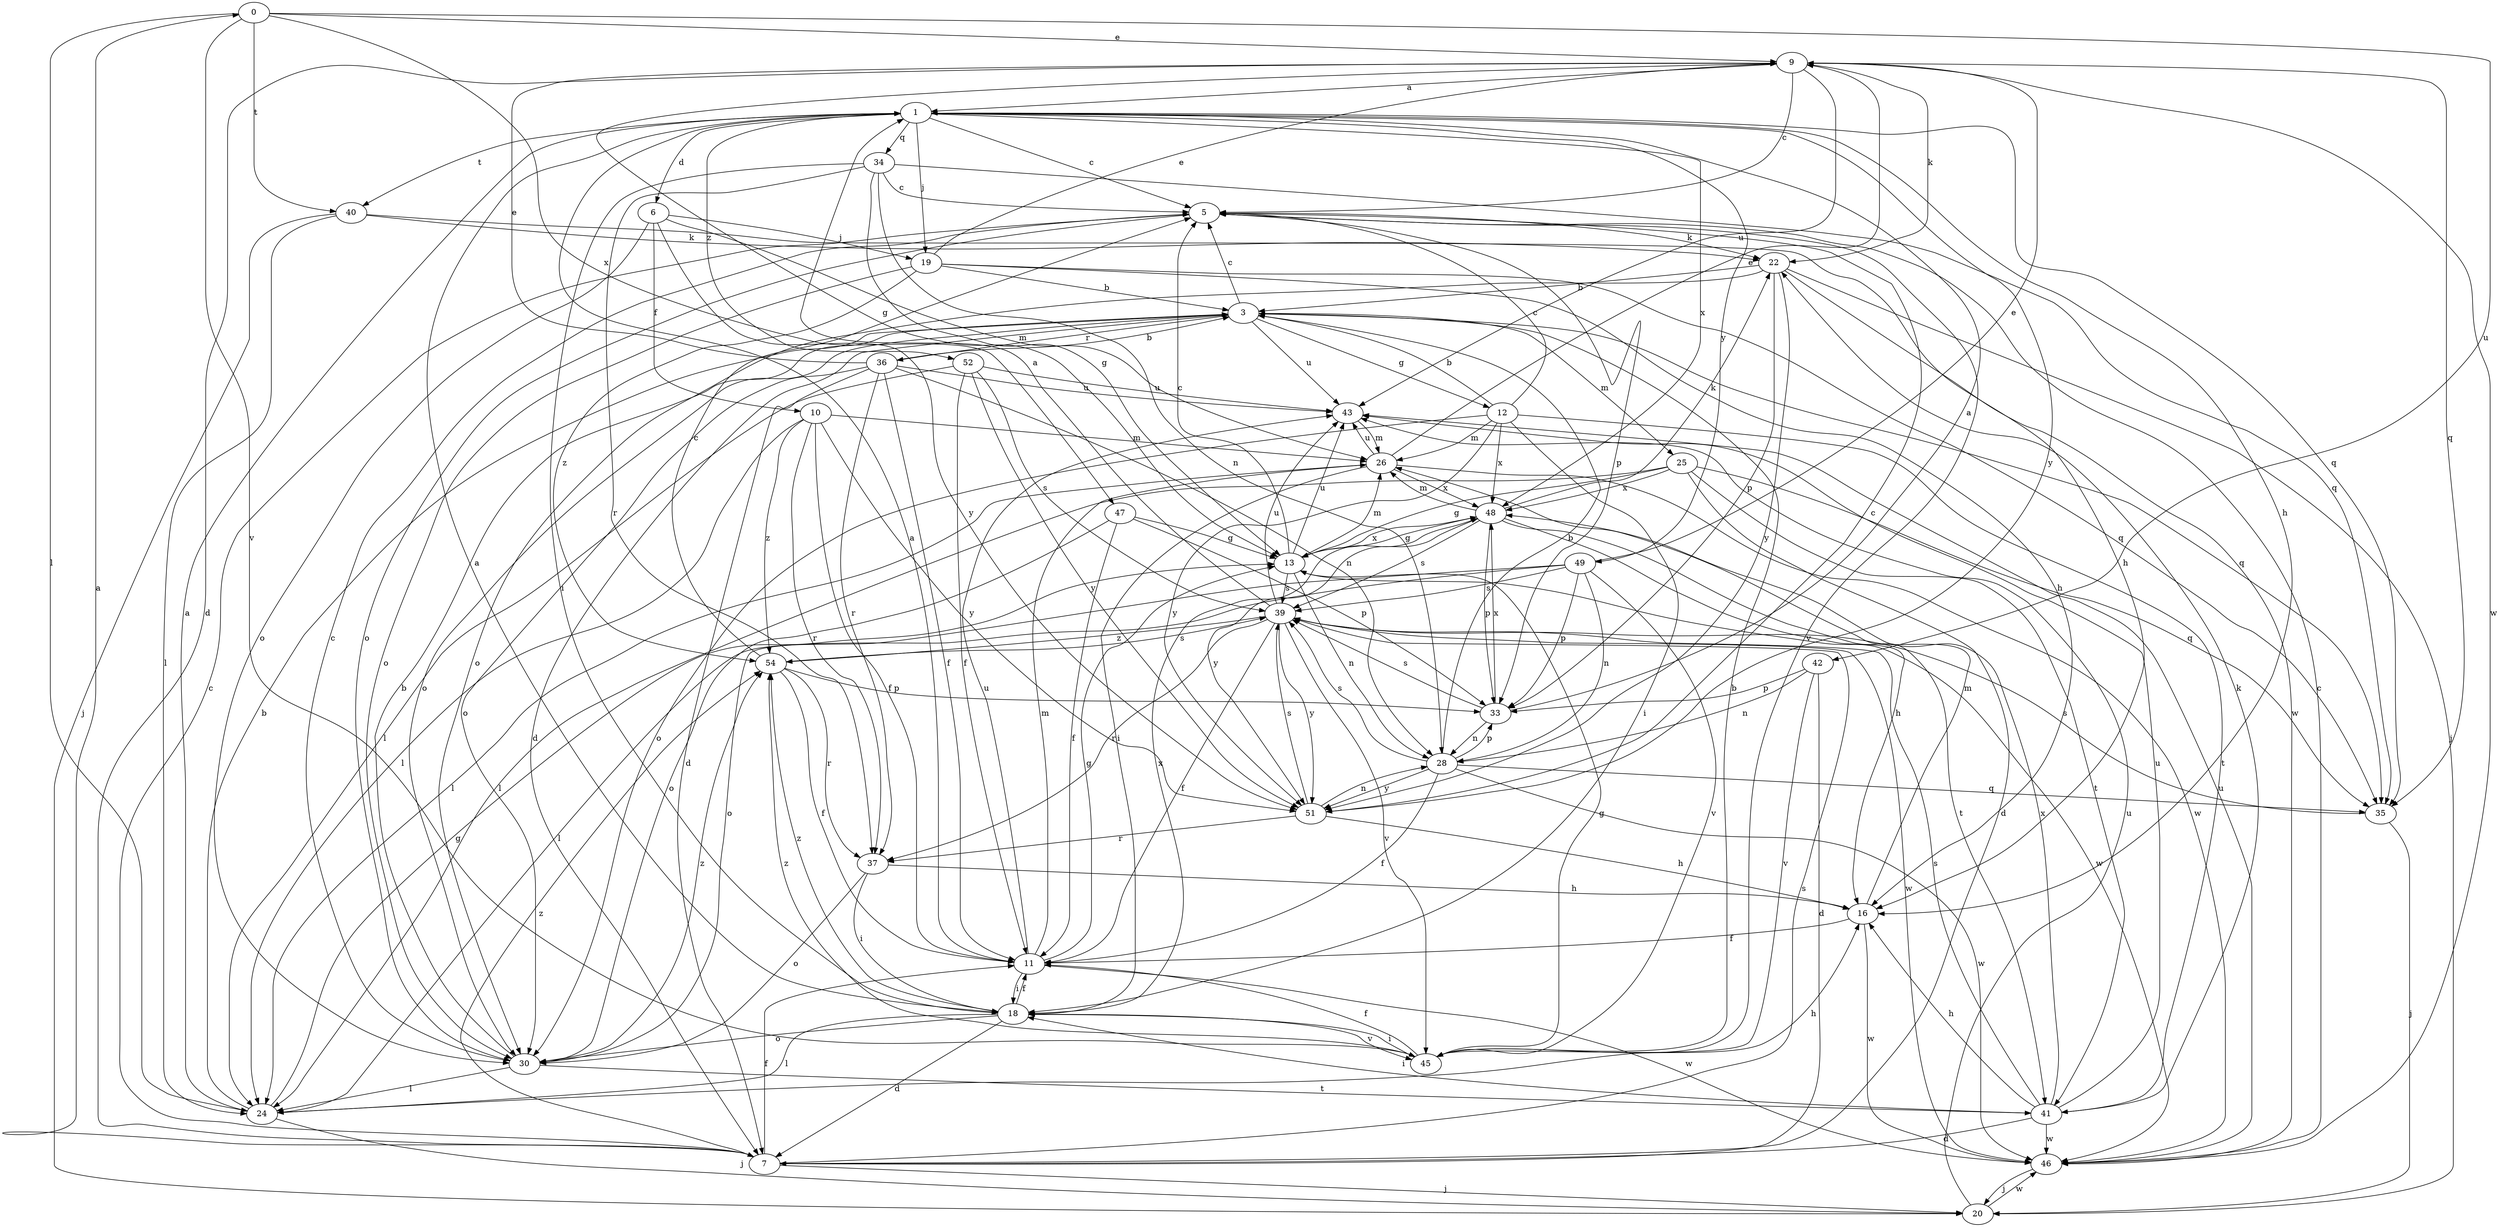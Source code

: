strict digraph  {
0;
1;
3;
5;
6;
7;
9;
10;
11;
12;
13;
16;
18;
19;
20;
22;
24;
25;
26;
28;
30;
33;
34;
35;
36;
37;
39;
40;
41;
42;
43;
45;
46;
47;
48;
49;
51;
52;
54;
0 -> 9  [label=e];
0 -> 24  [label=l];
0 -> 40  [label=t];
0 -> 42  [label=u];
0 -> 45  [label=v];
0 -> 47  [label=x];
1 -> 5  [label=c];
1 -> 6  [label=d];
1 -> 16  [label=h];
1 -> 19  [label=j];
1 -> 34  [label=q];
1 -> 35  [label=q];
1 -> 40  [label=t];
1 -> 48  [label=x];
1 -> 49  [label=y];
1 -> 51  [label=y];
1 -> 52  [label=z];
3 -> 5  [label=c];
3 -> 7  [label=d];
3 -> 12  [label=g];
3 -> 25  [label=m];
3 -> 30  [label=o];
3 -> 35  [label=q];
3 -> 36  [label=r];
3 -> 43  [label=u];
5 -> 22  [label=k];
5 -> 30  [label=o];
5 -> 33  [label=p];
5 -> 45  [label=v];
6 -> 10  [label=f];
6 -> 19  [label=j];
6 -> 26  [label=m];
6 -> 30  [label=o];
6 -> 51  [label=y];
7 -> 0  [label=a];
7 -> 5  [label=c];
7 -> 11  [label=f];
7 -> 20  [label=j];
7 -> 39  [label=s];
7 -> 54  [label=z];
9 -> 1  [label=a];
9 -> 5  [label=c];
9 -> 7  [label=d];
9 -> 13  [label=g];
9 -> 22  [label=k];
9 -> 35  [label=q];
9 -> 43  [label=u];
9 -> 46  [label=w];
10 -> 11  [label=f];
10 -> 24  [label=l];
10 -> 26  [label=m];
10 -> 37  [label=r];
10 -> 51  [label=y];
10 -> 54  [label=z];
11 -> 1  [label=a];
11 -> 13  [label=g];
11 -> 18  [label=i];
11 -> 26  [label=m];
11 -> 43  [label=u];
11 -> 46  [label=w];
12 -> 3  [label=b];
12 -> 5  [label=c];
12 -> 18  [label=i];
12 -> 26  [label=m];
12 -> 30  [label=o];
12 -> 41  [label=t];
12 -> 48  [label=x];
12 -> 51  [label=y];
13 -> 5  [label=c];
13 -> 26  [label=m];
13 -> 28  [label=n];
13 -> 39  [label=s];
13 -> 43  [label=u];
13 -> 46  [label=w];
13 -> 48  [label=x];
16 -> 11  [label=f];
16 -> 26  [label=m];
16 -> 46  [label=w];
18 -> 1  [label=a];
18 -> 7  [label=d];
18 -> 11  [label=f];
18 -> 24  [label=l];
18 -> 30  [label=o];
18 -> 45  [label=v];
18 -> 48  [label=x];
18 -> 54  [label=z];
19 -> 3  [label=b];
19 -> 9  [label=e];
19 -> 16  [label=h];
19 -> 30  [label=o];
19 -> 35  [label=q];
19 -> 54  [label=z];
20 -> 43  [label=u];
20 -> 46  [label=w];
22 -> 3  [label=b];
22 -> 20  [label=j];
22 -> 30  [label=o];
22 -> 33  [label=p];
22 -> 46  [label=w];
22 -> 51  [label=y];
24 -> 1  [label=a];
24 -> 3  [label=b];
24 -> 13  [label=g];
24 -> 16  [label=h];
24 -> 20  [label=j];
25 -> 7  [label=d];
25 -> 13  [label=g];
25 -> 24  [label=l];
25 -> 35  [label=q];
25 -> 41  [label=t];
25 -> 48  [label=x];
26 -> 9  [label=e];
26 -> 18  [label=i];
26 -> 24  [label=l];
26 -> 43  [label=u];
26 -> 46  [label=w];
26 -> 48  [label=x];
28 -> 3  [label=b];
28 -> 11  [label=f];
28 -> 33  [label=p];
28 -> 35  [label=q];
28 -> 39  [label=s];
28 -> 46  [label=w];
28 -> 51  [label=y];
30 -> 3  [label=b];
30 -> 5  [label=c];
30 -> 24  [label=l];
30 -> 41  [label=t];
30 -> 54  [label=z];
33 -> 1  [label=a];
33 -> 28  [label=n];
33 -> 39  [label=s];
33 -> 48  [label=x];
34 -> 5  [label=c];
34 -> 13  [label=g];
34 -> 18  [label=i];
34 -> 28  [label=n];
34 -> 35  [label=q];
34 -> 37  [label=r];
35 -> 20  [label=j];
35 -> 39  [label=s];
36 -> 3  [label=b];
36 -> 7  [label=d];
36 -> 9  [label=e];
36 -> 11  [label=f];
36 -> 28  [label=n];
36 -> 30  [label=o];
36 -> 37  [label=r];
36 -> 43  [label=u];
37 -> 16  [label=h];
37 -> 18  [label=i];
37 -> 30  [label=o];
39 -> 1  [label=a];
39 -> 11  [label=f];
39 -> 37  [label=r];
39 -> 43  [label=u];
39 -> 45  [label=v];
39 -> 46  [label=w];
39 -> 51  [label=y];
39 -> 54  [label=z];
40 -> 16  [label=h];
40 -> 20  [label=j];
40 -> 22  [label=k];
40 -> 24  [label=l];
41 -> 7  [label=d];
41 -> 16  [label=h];
41 -> 18  [label=i];
41 -> 22  [label=k];
41 -> 39  [label=s];
41 -> 43  [label=u];
41 -> 46  [label=w];
41 -> 48  [label=x];
42 -> 7  [label=d];
42 -> 28  [label=n];
42 -> 33  [label=p];
42 -> 45  [label=v];
43 -> 26  [label=m];
45 -> 3  [label=b];
45 -> 11  [label=f];
45 -> 13  [label=g];
45 -> 18  [label=i];
45 -> 54  [label=z];
46 -> 5  [label=c];
46 -> 20  [label=j];
46 -> 43  [label=u];
47 -> 11  [label=f];
47 -> 13  [label=g];
47 -> 30  [label=o];
47 -> 33  [label=p];
48 -> 13  [label=g];
48 -> 16  [label=h];
48 -> 22  [label=k];
48 -> 26  [label=m];
48 -> 33  [label=p];
48 -> 39  [label=s];
48 -> 41  [label=t];
48 -> 51  [label=y];
49 -> 9  [label=e];
49 -> 24  [label=l];
49 -> 28  [label=n];
49 -> 30  [label=o];
49 -> 33  [label=p];
49 -> 39  [label=s];
49 -> 45  [label=v];
51 -> 5  [label=c];
51 -> 16  [label=h];
51 -> 28  [label=n];
51 -> 37  [label=r];
51 -> 39  [label=s];
52 -> 11  [label=f];
52 -> 24  [label=l];
52 -> 39  [label=s];
52 -> 43  [label=u];
52 -> 51  [label=y];
54 -> 5  [label=c];
54 -> 11  [label=f];
54 -> 33  [label=p];
54 -> 37  [label=r];
54 -> 39  [label=s];
}
